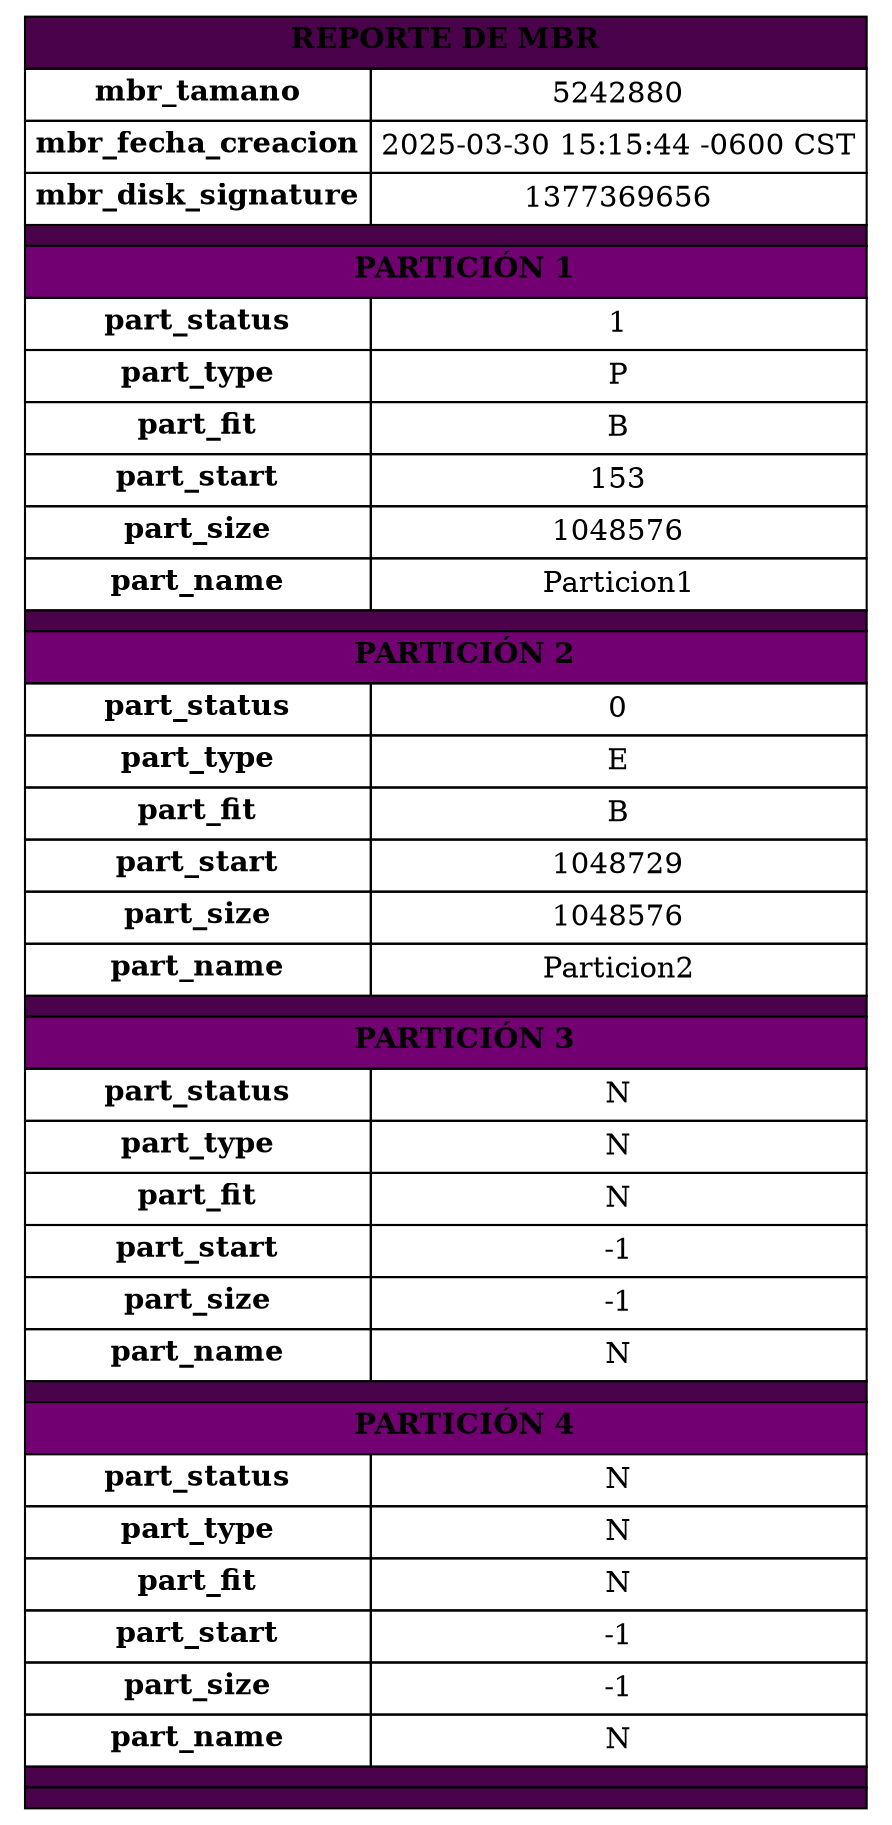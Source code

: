 digraph G {
		node [shape=plaintext]
		tabla [label=<
			<table border="0" cellborder="1" cellspacing="0" cellpadding="4" style="rounded; font-family:Arial; font-size:12px;">
				<!-- Encabezado principal -->
				<tr>
					<td colspan="2" bgcolor="#4A024A" style="color:white; font-size:16px; padding:8px; border-top-left-radius:8px; border-top-right-radius:8px;">
						<b>REPORTE DE MBR</b>
					</td>
				</tr>
				
				<!-- Datos del MBR -->
				<tr bgcolor="#EAD3EA">
					<td><b>mbr_tamano</b></td>
					<td>5242880</td>
				</tr>
				<tr>
					<td><b>mbr_fecha_creacion</b></td>
					<td>2025-03-30 15:15:44 -0600 CST</td>
				</tr>
				<tr bgcolor="#EAD3EA">
					<td><b>mbr_disk_signature</b></td>
					<td>1377369656</td>
				</tr>
				
				<!-- Separador visual -->
				<tr><td colspan="2" height="4" bgcolor="#4A024A"></td></tr>
            <!-- Partición 1 -->
            <tr>
                <td colspan="2" bgcolor="#720072" style="color:white; font-size:14px; padding:6px;">
                    <b>PARTICIÓN 1</b>
                </td>
            </tr>
            <tr bgcolor="#F5D0F5">
                <td><b>part_status</b></td>
                <td>1</td>
            </tr>
            <tr>
                <td><b>part_type</b></td>
                <td>P</td>
            </tr>
            <tr bgcolor="#F5D0F5">
                <td><b>part_fit</b></td>
                <td>B</td>
            </tr>
            <tr>
                <td><b>part_start</b></td>
                <td>153</td>
            </tr>
            <tr bgcolor="#F5D0F5">
                <td><b>part_size</b></td>
                <td>1048576</td>
            </tr>
            <tr>
                <td><b>part_name</b></td>
                <td>Particion1</td>
            </tr>
            
            <!-- Separador visual entre particiones -->
            <tr><td colspan="2" height="4" bgcolor="#4A024A"></td></tr>
            <!-- Partición 2 -->
            <tr>
                <td colspan="2" bgcolor="#720072" style="color:white; font-size:14px; padding:6px;">
                    <b>PARTICIÓN 2</b>
                </td>
            </tr>
            <tr bgcolor="#F5D0F5">
                <td><b>part_status</b></td>
                <td>0</td>
            </tr>
            <tr>
                <td><b>part_type</b></td>
                <td>E</td>
            </tr>
            <tr bgcolor="#F5D0F5">
                <td><b>part_fit</b></td>
                <td>B</td>
            </tr>
            <tr>
                <td><b>part_start</b></td>
                <td>1048729</td>
            </tr>
            <tr bgcolor="#F5D0F5">
                <td><b>part_size</b></td>
                <td>1048576</td>
            </tr>
            <tr>
                <td><b>part_name</b></td>
                <td>Particion2</td>
            </tr>
            
            <!-- Separador visual entre particiones -->
            <tr><td colspan="2" height="4" bgcolor="#4A024A"></td></tr>
            <!-- Partición 3 -->
            <tr>
                <td colspan="2" bgcolor="#720072" style="color:white; font-size:14px; padding:6px;">
                    <b>PARTICIÓN 3</b>
                </td>
            </tr>
            <tr bgcolor="#F5D0F5">
                <td><b>part_status</b></td>
                <td>N</td>
            </tr>
            <tr>
                <td><b>part_type</b></td>
                <td>N</td>
            </tr>
            <tr bgcolor="#F5D0F5">
                <td><b>part_fit</b></td>
                <td>N</td>
            </tr>
            <tr>
                <td><b>part_start</b></td>
                <td>-1</td>
            </tr>
            <tr bgcolor="#F5D0F5">
                <td><b>part_size</b></td>
                <td>-1</td>
            </tr>
            <tr>
                <td><b>part_name</b></td>
                <td>N</td>
            </tr>
            
            <!-- Separador visual entre particiones -->
            <tr><td colspan="2" height="4" bgcolor="#4A024A"></td></tr>
            <!-- Partición 4 -->
            <tr>
                <td colspan="2" bgcolor="#720072" style="color:white; font-size:14px; padding:6px;">
                    <b>PARTICIÓN 4</b>
                </td>
            </tr>
            <tr bgcolor="#F5D0F5">
                <td><b>part_status</b></td>
                <td>N</td>
            </tr>
            <tr>
                <td><b>part_type</b></td>
                <td>N</td>
            </tr>
            <tr bgcolor="#F5D0F5">
                <td><b>part_fit</b></td>
                <td>N</td>
            </tr>
            <tr>
                <td><b>part_start</b></td>
                <td>-1</td>
            </tr>
            <tr bgcolor="#F5D0F5">
                <td><b>part_size</b></td>
                <td>-1</td>
            </tr>
            <tr>
                <td><b>part_name</b></td>
                <td>N</td>
            </tr>
            
            <!-- Separador visual entre particiones -->
            <tr><td colspan="2" height="4" bgcolor="#4A024A"></td></tr>
	<!-- Pie de tabla -->
	<tr>
		<td colspan="2" bgcolor="#4A024A" style="border-bottom-left-radius:8px; border-bottom-right-radius:8px; height:4px;"></td>
	</tr>
	</table>>] }"
